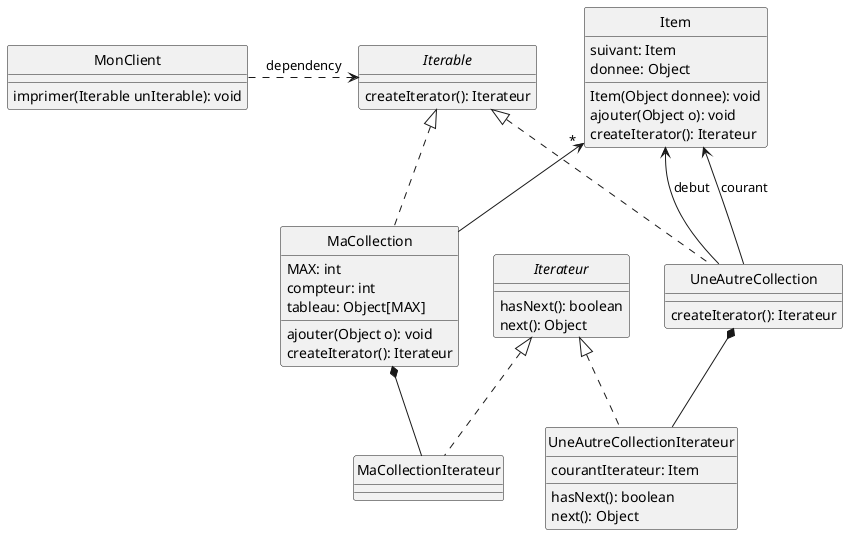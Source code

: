 @startuml Diagramme de classe
skinparam style strictuml
 interface Iterable {
	 createIterator(): Iterateur
}
 interface Iterateur {
	 hasNext(): boolean
	 next(): Object
}

class MaCollection {
  MAX: int
  compteur: int
  tableau: Object[MAX]
  ajouter(Object o): void
  createIterator(): Iterateur
}

class UneAutreCollection{
    createIterator(): Iterateur

}
class MaCollection implements Iterable 

class MonClient {
	imprimer(Iterable unIterable): void
}


 class Item {
		suivant: Item
		donnee: Object
		
		Item(Object donnee): void 
	ajouter(Object o): void
	 createIterator(): Iterateur
   }

class UneAutreCollection{}   
	
class UneAutreCollectionIterateur {
		courantIterateur: Item
		hasNext(): boolean
	next(): Object
}

class UneAutreCollectionIterateur implements Iterateur
class MaCollectionIterateur implements Iterateur

class UneAutreCollection implements Iterable 

MaCollection *-- MaCollectionIterateur
UneAutreCollection *-- UneAutreCollectionIterateur

UneAutreCollection -up-> Item: debut
UneAutreCollection -u-> Item: courant

MonClient .-right-> Iterable: dependency
MaCollection -u-> "*" Item
@enduml

